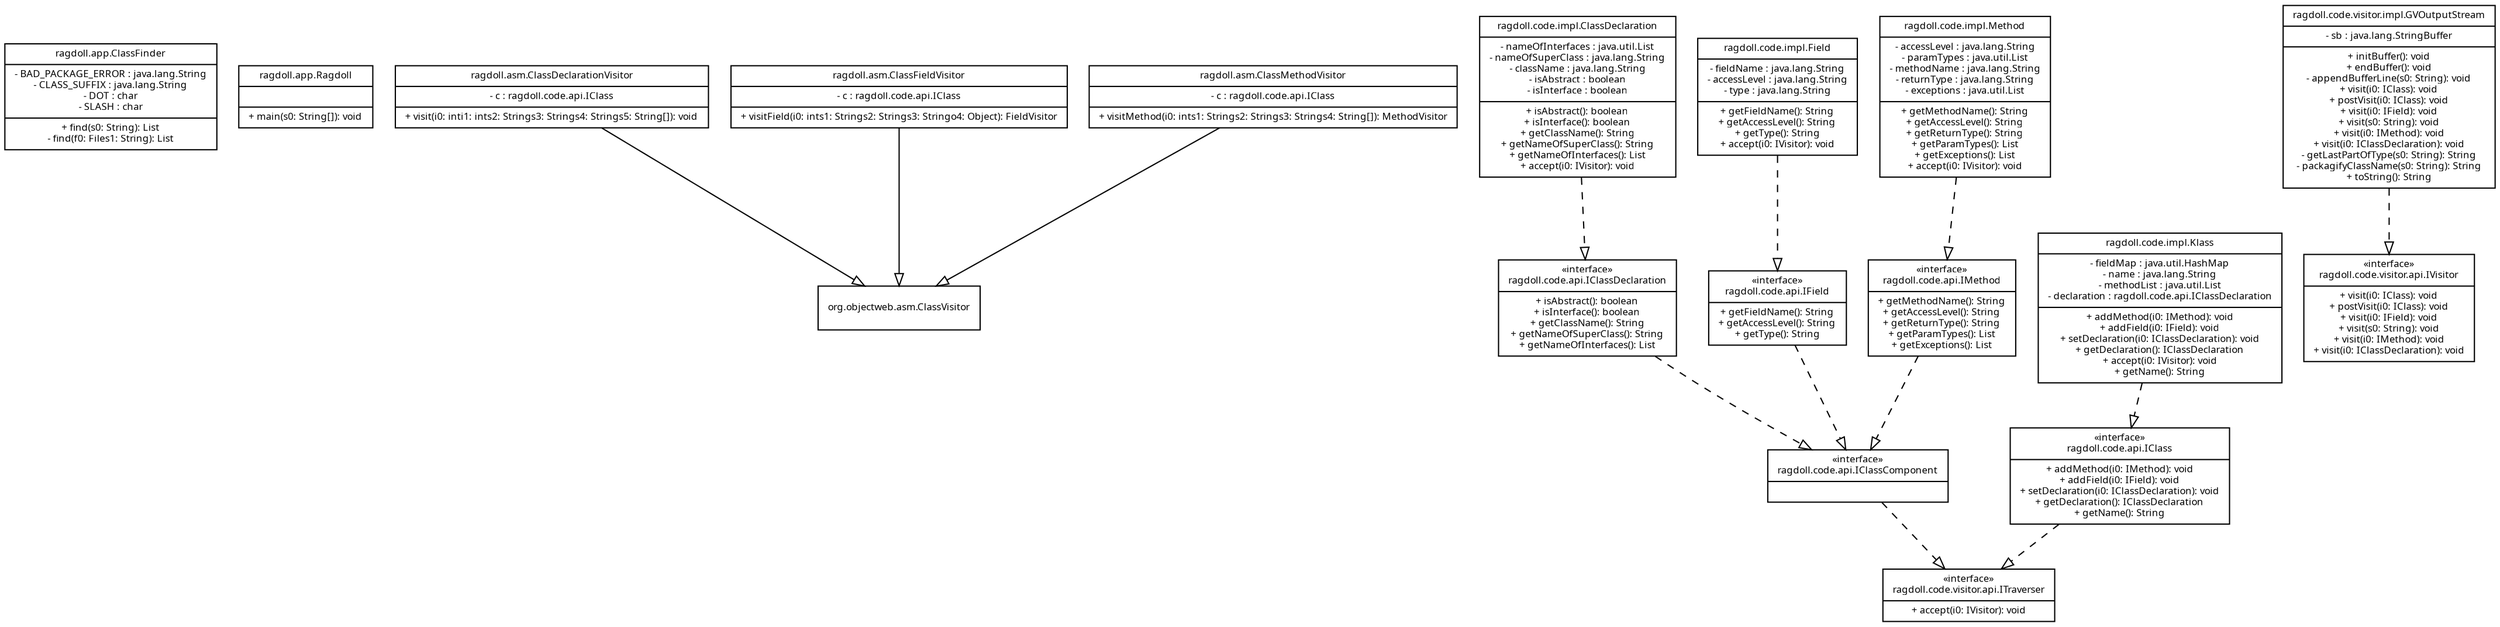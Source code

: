 digraph G {
fontname = "Times New Roman"
fontsize = 8
node [
fontname = "Times New Roman"
fontsize = 8
shape = "record"
]
"ragdoll.app.ClassFinder" [
label = <{ragdoll.app.ClassFinder|- BAD_PACKAGE_ERROR : java.lang.String<br/>- CLASS_SUFFIX : java.lang.String<br/>- DOT : char<br/>- SLASH : char<br/>|+ find(s0: String): List<br/>- find(f0: Files1: String): List<br/>}>
]
edge [
style = "dashed"
arrowhead = "empty"
]
edge [
style = "solid"
arrowhead = "empty"
]
"ragdoll.app.Ragdoll" [
label = <{ragdoll.app.Ragdoll||+ main(s0: String[]): void<br/>}>
]
edge [
style = "dashed"
arrowhead = "empty"
]
edge [
style = "solid"
arrowhead = "empty"
]
"ragdoll.asm.ClassDeclarationVisitor" [
label = <{ragdoll.asm.ClassDeclarationVisitor|- c : ragdoll.code.api.IClass<br/>|+ visit(i0: inti1: ints2: Strings3: Strings4: Strings5: String[]): void<br/>}>
]
edge [
style = "dashed"
arrowhead = "empty"
]
edge [
style = "solid"
arrowhead = "empty"
]
"ragdoll.asm.ClassDeclarationVisitor" -> "org.objectweb.asm.ClassVisitor"
"ragdoll.asm.ClassFieldVisitor" [
label = <{ragdoll.asm.ClassFieldVisitor|- c : ragdoll.code.api.IClass<br/>|+ visitField(i0: ints1: Strings2: Strings3: Stringo4: Object): FieldVisitor<br/>}>
]
edge [
style = "dashed"
arrowhead = "empty"
]
edge [
style = "solid"
arrowhead = "empty"
]
"ragdoll.asm.ClassFieldVisitor" -> "org.objectweb.asm.ClassVisitor"
"ragdoll.asm.ClassMethodVisitor" [
label = <{ragdoll.asm.ClassMethodVisitor|- c : ragdoll.code.api.IClass<br/>|+ visitMethod(i0: ints1: Strings2: Strings3: Strings4: String[]): MethodVisitor<br/>}>
]
edge [
style = "dashed"
arrowhead = "empty"
]
edge [
style = "solid"
arrowhead = "empty"
]
"ragdoll.asm.ClassMethodVisitor" -> "org.objectweb.asm.ClassVisitor"
"ragdoll.code.api.IClass" [
label = <{«interface»<br/>ragdoll.code.api.IClass|+ addMethod(i0: IMethod): void<br/>+ addField(i0: IField): void<br/>+ setDeclaration(i0: IClassDeclaration): void<br/>+ getDeclaration(): IClassDeclaration<br/>+ getName(): String<br/>}>
]
edge [
style = "dashed"
arrowhead = "empty"
]
"ragdoll.code.api.IClass" -> "ragdoll.code.visitor.api.ITraverser"
edge [
style = "solid"
arrowhead = "empty"
]
"ragdoll.code.api.IClassComponent" [
label = <{«interface»<br/>ragdoll.code.api.IClassComponent|}>
]
edge [
style = "dashed"
arrowhead = "empty"
]
"ragdoll.code.api.IClassComponent" -> "ragdoll.code.visitor.api.ITraverser"
edge [
style = "solid"
arrowhead = "empty"
]
"ragdoll.code.api.IClassDeclaration" [
label = <{«interface»<br/>ragdoll.code.api.IClassDeclaration|+ isAbstract(): boolean<br/>+ isInterface(): boolean<br/>+ getClassName(): String<br/>+ getNameOfSuperClass(): String<br/>+ getNameOfInterfaces(): List<br/>}>
]
edge [
style = "dashed"
arrowhead = "empty"
]
"ragdoll.code.api.IClassDeclaration" -> "ragdoll.code.api.IClassComponent"
edge [
style = "solid"
arrowhead = "empty"
]
"ragdoll.code.api.IField" [
label = <{«interface»<br/>ragdoll.code.api.IField|+ getFieldName(): String<br/>+ getAccessLevel(): String<br/>+ getType(): String<br/>}>
]
edge [
style = "dashed"
arrowhead = "empty"
]
"ragdoll.code.api.IField" -> "ragdoll.code.api.IClassComponent"
edge [
style = "solid"
arrowhead = "empty"
]
"ragdoll.code.api.IMethod" [
label = <{«interface»<br/>ragdoll.code.api.IMethod|+ getMethodName(): String<br/>+ getAccessLevel(): String<br/>+ getReturnType(): String<br/>+ getParamTypes(): List<br/>+ getExceptions(): List<br/>}>
]
edge [
style = "dashed"
arrowhead = "empty"
]
"ragdoll.code.api.IMethod" -> "ragdoll.code.api.IClassComponent"
edge [
style = "solid"
arrowhead = "empty"
]
"ragdoll.code.impl.ClassDeclaration" [
label = <{ragdoll.code.impl.ClassDeclaration|- nameOfInterfaces : java.util.List<br/>- nameOfSuperClass : java.lang.String<br/>- className : java.lang.String<br/>- isAbstract : boolean<br/>- isInterface : boolean<br/>|+ isAbstract(): boolean<br/>+ isInterface(): boolean<br/>+ getClassName(): String<br/>+ getNameOfSuperClass(): String<br/>+ getNameOfInterfaces(): List<br/>+ accept(i0: IVisitor): void<br/>}>
]
edge [
style = "dashed"
arrowhead = "empty"
]
"ragdoll.code.impl.ClassDeclaration" -> "ragdoll.code.api.IClassDeclaration"
edge [
style = "solid"
arrowhead = "empty"
]
"ragdoll.code.impl.Field" [
label = <{ragdoll.code.impl.Field|- fieldName : java.lang.String<br/>- accessLevel : java.lang.String<br/>- type : java.lang.String<br/>|+ getFieldName(): String<br/>+ getAccessLevel(): String<br/>+ getType(): String<br/>+ accept(i0: IVisitor): void<br/>}>
]
edge [
style = "dashed"
arrowhead = "empty"
]
"ragdoll.code.impl.Field" -> "ragdoll.code.api.IField"
edge [
style = "solid"
arrowhead = "empty"
]
"ragdoll.code.impl.Klass" [
label = <{ragdoll.code.impl.Klass|- fieldMap : java.util.HashMap<br/>- name : java.lang.String<br/>- methodList : java.util.List<br/>- declaration : ragdoll.code.api.IClassDeclaration<br/>|+ addMethod(i0: IMethod): void<br/>+ addField(i0: IField): void<br/>+ setDeclaration(i0: IClassDeclaration): void<br/>+ getDeclaration(): IClassDeclaration<br/>+ accept(i0: IVisitor): void<br/>+ getName(): String<br/>}>
]
edge [
style = "dashed"
arrowhead = "empty"
]
"ragdoll.code.impl.Klass" -> "ragdoll.code.api.IClass"
edge [
style = "solid"
arrowhead = "empty"
]
"ragdoll.code.impl.Method" [
label = <{ragdoll.code.impl.Method|- accessLevel : java.lang.String<br/>- paramTypes : java.util.List<br/>- methodName : java.lang.String<br/>- returnType : java.lang.String<br/>- exceptions : java.util.List<br/>|+ getMethodName(): String<br/>+ getAccessLevel(): String<br/>+ getReturnType(): String<br/>+ getParamTypes(): List<br/>+ getExceptions(): List<br/>+ accept(i0: IVisitor): void<br/>}>
]
edge [
style = "dashed"
arrowhead = "empty"
]
"ragdoll.code.impl.Method" -> "ragdoll.code.api.IMethod"
edge [
style = "solid"
arrowhead = "empty"
]
"ragdoll.code.visitor.api.ITraverser" [
label = <{«interface»<br/>ragdoll.code.visitor.api.ITraverser|+ accept(i0: IVisitor): void<br/>}>
]
edge [
style = "dashed"
arrowhead = "empty"
]
edge [
style = "solid"
arrowhead = "empty"
]
"ragdoll.code.visitor.api.IVisitor" [
label = <{«interface»<br/>ragdoll.code.visitor.api.IVisitor|+ visit(i0: IClass): void<br/>+ postVisit(i0: IClass): void<br/>+ visit(i0: IField): void<br/>+ visit(s0: String): void<br/>+ visit(i0: IMethod): void<br/>+ visit(i0: IClassDeclaration): void<br/>}>
]
edge [
style = "dashed"
arrowhead = "empty"
]
edge [
style = "solid"
arrowhead = "empty"
]
"ragdoll.code.visitor.impl.GVOutputStream" [
label = <{ragdoll.code.visitor.impl.GVOutputStream|- sb : java.lang.StringBuffer<br/>|+ initBuffer(): void<br/>+ endBuffer(): void<br/>- appendBufferLine(s0: String): void<br/>+ visit(i0: IClass): void<br/>+ postVisit(i0: IClass): void<br/>+ visit(i0: IField): void<br/>+ visit(s0: String): void<br/>+ visit(i0: IMethod): void<br/>+ visit(i0: IClassDeclaration): void<br/>- getLastPartOfType(s0: String): String<br/>- packagifyClassName(s0: String): String<br/>+ toString(): String<br/>}>
]
edge [
style = "dashed"
arrowhead = "empty"
]
"ragdoll.code.visitor.impl.GVOutputStream" -> "ragdoll.code.visitor.api.IVisitor"
edge [
style = "solid"
arrowhead = "empty"
]
}
